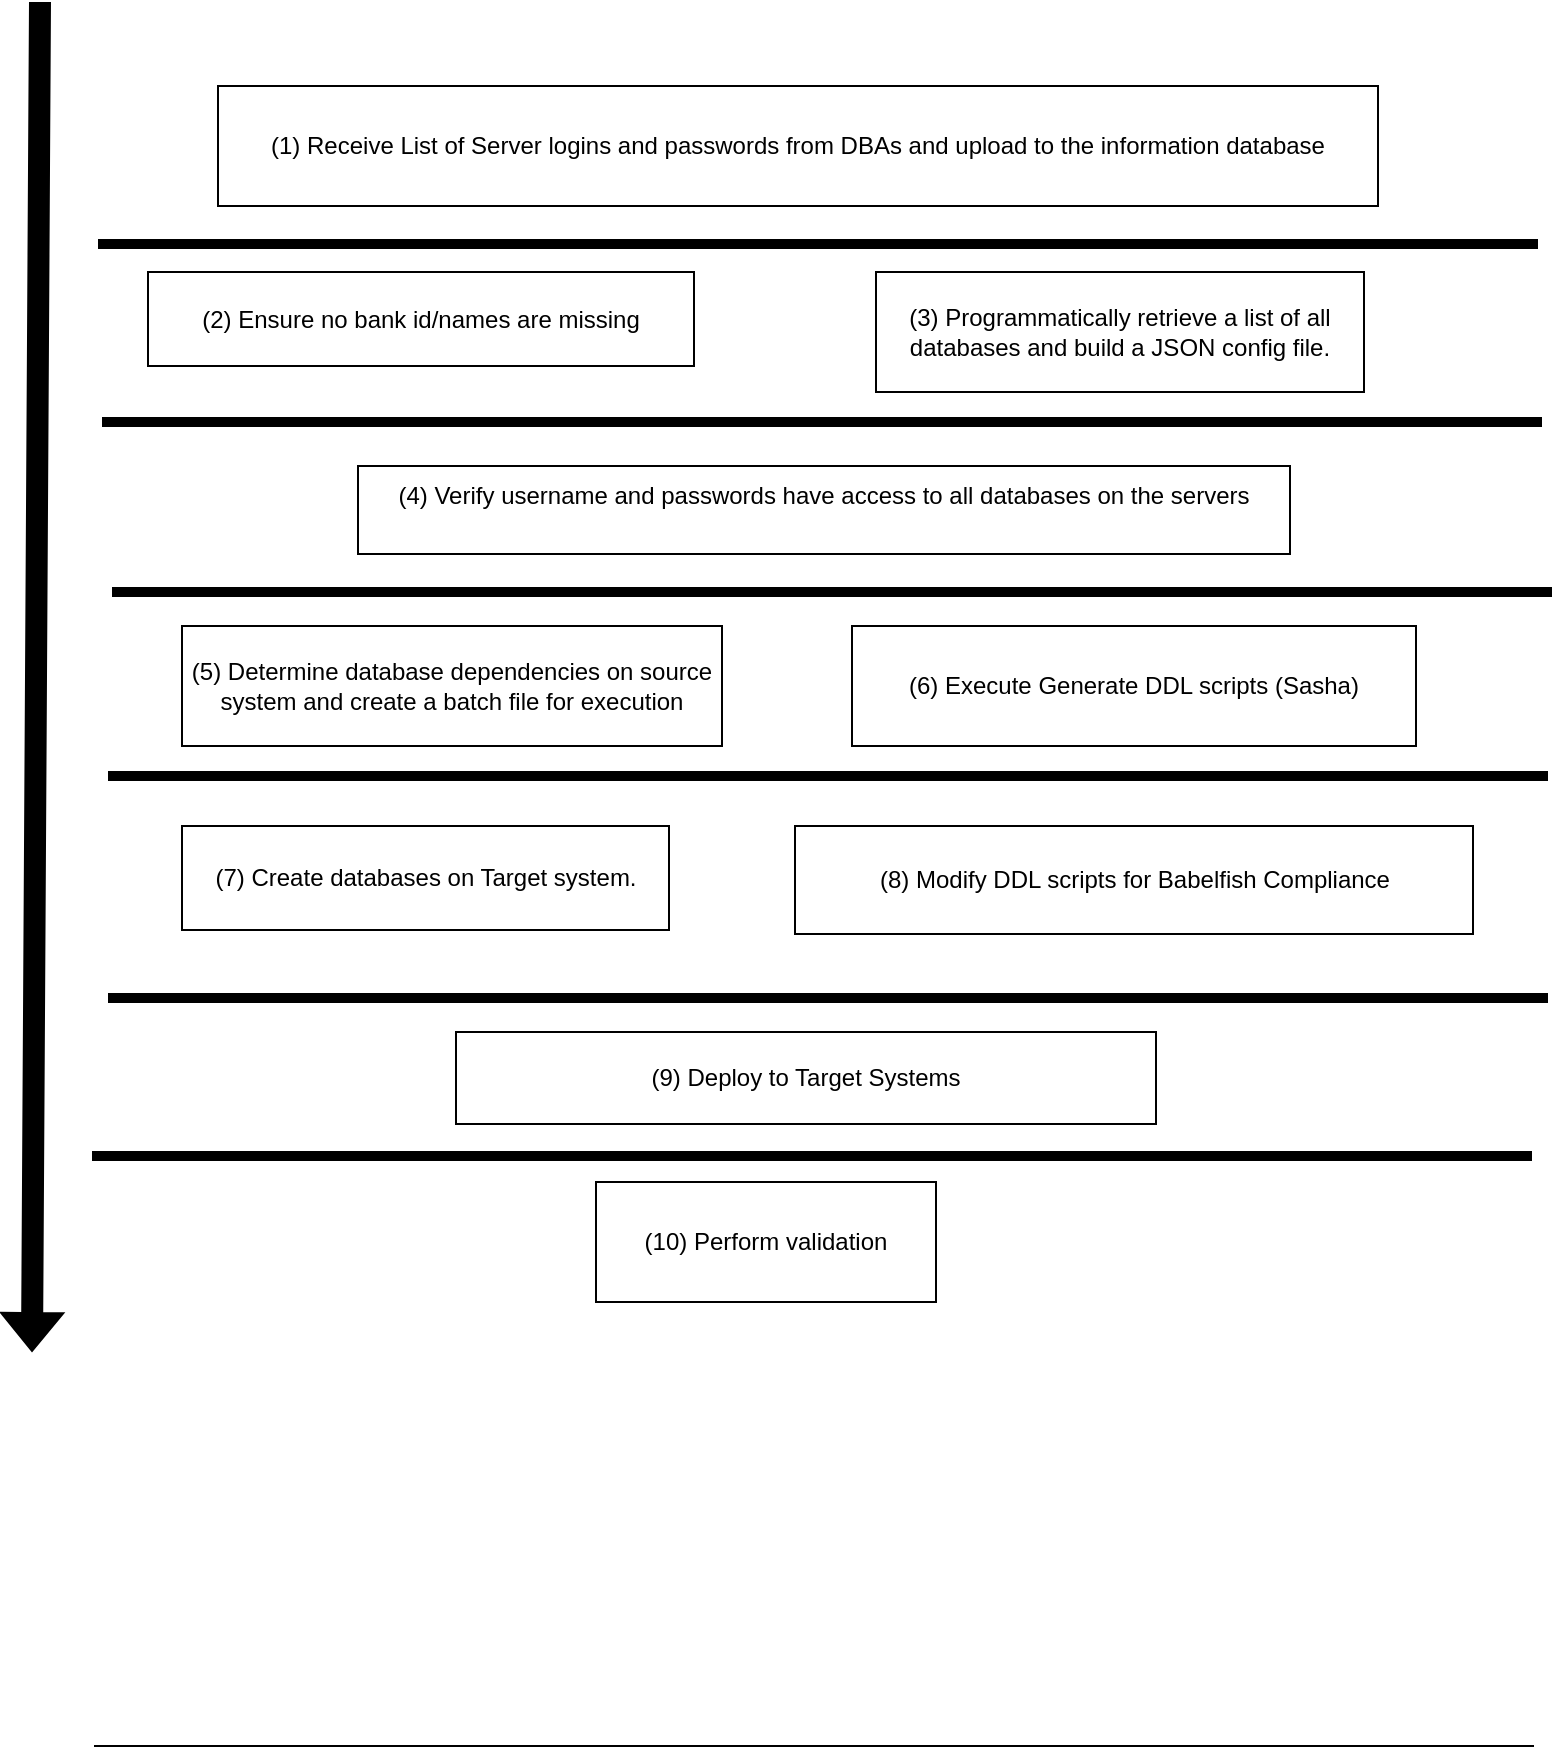 <mxfile version="24.2.8" type="github">
  <diagram name="Page-1" id="AVXBkD7wlbS6Z9IV2EYe">
    <mxGraphModel dx="890" dy="360" grid="0" gridSize="10" guides="1" tooltips="1" connect="1" arrows="1" fold="1" page="1" pageScale="1" pageWidth="850" pageHeight="1100" math="0" shadow="0">
      <root>
        <mxCell id="0" />
        <mxCell id="1" parent="0" />
        <mxCell id="VIUTwRjkLPnY0D8pLh86-1" value="(1) Receive List of Server logins and passwords from DBAs and upload to the information database" style="rounded=0;whiteSpace=wrap;html=1;" vertex="1" parent="1">
          <mxGeometry x="110" y="59" width="580" height="60" as="geometry" />
        </mxCell>
        <mxCell id="VIUTwRjkLPnY0D8pLh86-2" value="(4) Verify username and passwords have access to all databases on the servers&lt;div&gt;&lt;br&gt;&lt;/div&gt;" style="rounded=0;whiteSpace=wrap;html=1;" vertex="1" parent="1">
          <mxGeometry x="180" y="249" width="466" height="44" as="geometry" />
        </mxCell>
        <mxCell id="VIUTwRjkLPnY0D8pLh86-4" value="(2) Ensure no bank id/names are missing" style="rounded=0;whiteSpace=wrap;html=1;" vertex="1" parent="1">
          <mxGeometry x="75" y="152" width="273" height="47" as="geometry" />
        </mxCell>
        <mxCell id="VIUTwRjkLPnY0D8pLh86-5" value="(3) Programmatically retrieve a list of all databases and build a JSON config file." style="rounded=0;whiteSpace=wrap;html=1;" vertex="1" parent="1">
          <mxGeometry x="439" y="152" width="244" height="60" as="geometry" />
        </mxCell>
        <mxCell id="VIUTwRjkLPnY0D8pLh86-6" value="(5) Determine database dependencies on source system and create a batch file for execution" style="rounded=0;whiteSpace=wrap;html=1;" vertex="1" parent="1">
          <mxGeometry x="92" y="329" width="270" height="60" as="geometry" />
        </mxCell>
        <mxCell id="VIUTwRjkLPnY0D8pLh86-7" value="" style="endArrow=none;html=1;rounded=0;strokeWidth=5;" edge="1" parent="1">
          <mxGeometry width="50" height="50" relative="1" as="geometry">
            <mxPoint x="50" y="138" as="sourcePoint" />
            <mxPoint x="770" y="138" as="targetPoint" />
          </mxGeometry>
        </mxCell>
        <mxCell id="VIUTwRjkLPnY0D8pLh86-8" value="" style="endArrow=none;html=1;rounded=0;strokeWidth=5;" edge="1" parent="1">
          <mxGeometry width="50" height="50" relative="1" as="geometry">
            <mxPoint x="52" y="227" as="sourcePoint" />
            <mxPoint x="772" y="227" as="targetPoint" />
          </mxGeometry>
        </mxCell>
        <mxCell id="VIUTwRjkLPnY0D8pLh86-9" value="" style="endArrow=none;html=1;rounded=0;strokeWidth=5;" edge="1" parent="1">
          <mxGeometry width="50" height="50" relative="1" as="geometry">
            <mxPoint x="55" y="515" as="sourcePoint" />
            <mxPoint x="775" y="515" as="targetPoint" />
          </mxGeometry>
        </mxCell>
        <mxCell id="VIUTwRjkLPnY0D8pLh86-10" value="(7) Create databases on Target system." style="rounded=0;whiteSpace=wrap;html=1;" vertex="1" parent="1">
          <mxGeometry x="92" y="429" width="243.5" height="52" as="geometry" />
        </mxCell>
        <mxCell id="VIUTwRjkLPnY0D8pLh86-11" value="(6) Execute Generate DDL scripts (Sasha)" style="rounded=0;whiteSpace=wrap;html=1;" vertex="1" parent="1">
          <mxGeometry x="427" y="329" width="282" height="60" as="geometry" />
        </mxCell>
        <mxCell id="VIUTwRjkLPnY0D8pLh86-13" value="(9) Deploy to Target Systems" style="rounded=0;whiteSpace=wrap;html=1;" vertex="1" parent="1">
          <mxGeometry x="229" y="532" width="350" height="46" as="geometry" />
        </mxCell>
        <mxCell id="VIUTwRjkLPnY0D8pLh86-14" value="" style="endArrow=none;html=1;rounded=0;" edge="1" parent="1">
          <mxGeometry width="50" height="50" relative="1" as="geometry">
            <mxPoint x="48" y="889" as="sourcePoint" />
            <mxPoint x="768" y="889" as="targetPoint" />
          </mxGeometry>
        </mxCell>
        <mxCell id="VIUTwRjkLPnY0D8pLh86-15" value="(10) Perform validation" style="rounded=0;whiteSpace=wrap;html=1;" vertex="1" parent="1">
          <mxGeometry x="299" y="607" width="170" height="60" as="geometry" />
        </mxCell>
        <mxCell id="VIUTwRjkLPnY0D8pLh86-18" value="" style="endArrow=none;html=1;rounded=0;strokeWidth=5;" edge="1" parent="1">
          <mxGeometry width="50" height="50" relative="1" as="geometry">
            <mxPoint x="55" y="404" as="sourcePoint" />
            <mxPoint x="775" y="404" as="targetPoint" />
          </mxGeometry>
        </mxCell>
        <mxCell id="VIUTwRjkLPnY0D8pLh86-19" value="" style="endArrow=none;html=1;rounded=0;strokeWidth=5;" edge="1" parent="1">
          <mxGeometry width="50" height="50" relative="1" as="geometry">
            <mxPoint x="47" y="594" as="sourcePoint" />
            <mxPoint x="767" y="594" as="targetPoint" />
          </mxGeometry>
        </mxCell>
        <mxCell id="VIUTwRjkLPnY0D8pLh86-23" value="" style="shape=flexArrow;endArrow=classic;html=1;rounded=0;fillColor=#000000;" edge="1" parent="1">
          <mxGeometry width="50" height="50" relative="1" as="geometry">
            <mxPoint x="21" y="17" as="sourcePoint" />
            <mxPoint x="17" y="692" as="targetPoint" />
          </mxGeometry>
        </mxCell>
        <mxCell id="VIUTwRjkLPnY0D8pLh86-25" value="" style="endArrow=none;html=1;rounded=0;strokeWidth=5;" edge="1" parent="1">
          <mxGeometry width="50" height="50" relative="1" as="geometry">
            <mxPoint x="57" y="312" as="sourcePoint" />
            <mxPoint x="777" y="312" as="targetPoint" />
          </mxGeometry>
        </mxCell>
        <mxCell id="VIUTwRjkLPnY0D8pLh86-26" value="(8) Modify DDL scripts for Babelfish Compliance" style="rounded=0;whiteSpace=wrap;html=1;" vertex="1" parent="1">
          <mxGeometry x="398.5" y="429" width="339" height="54" as="geometry" />
        </mxCell>
      </root>
    </mxGraphModel>
  </diagram>
</mxfile>
